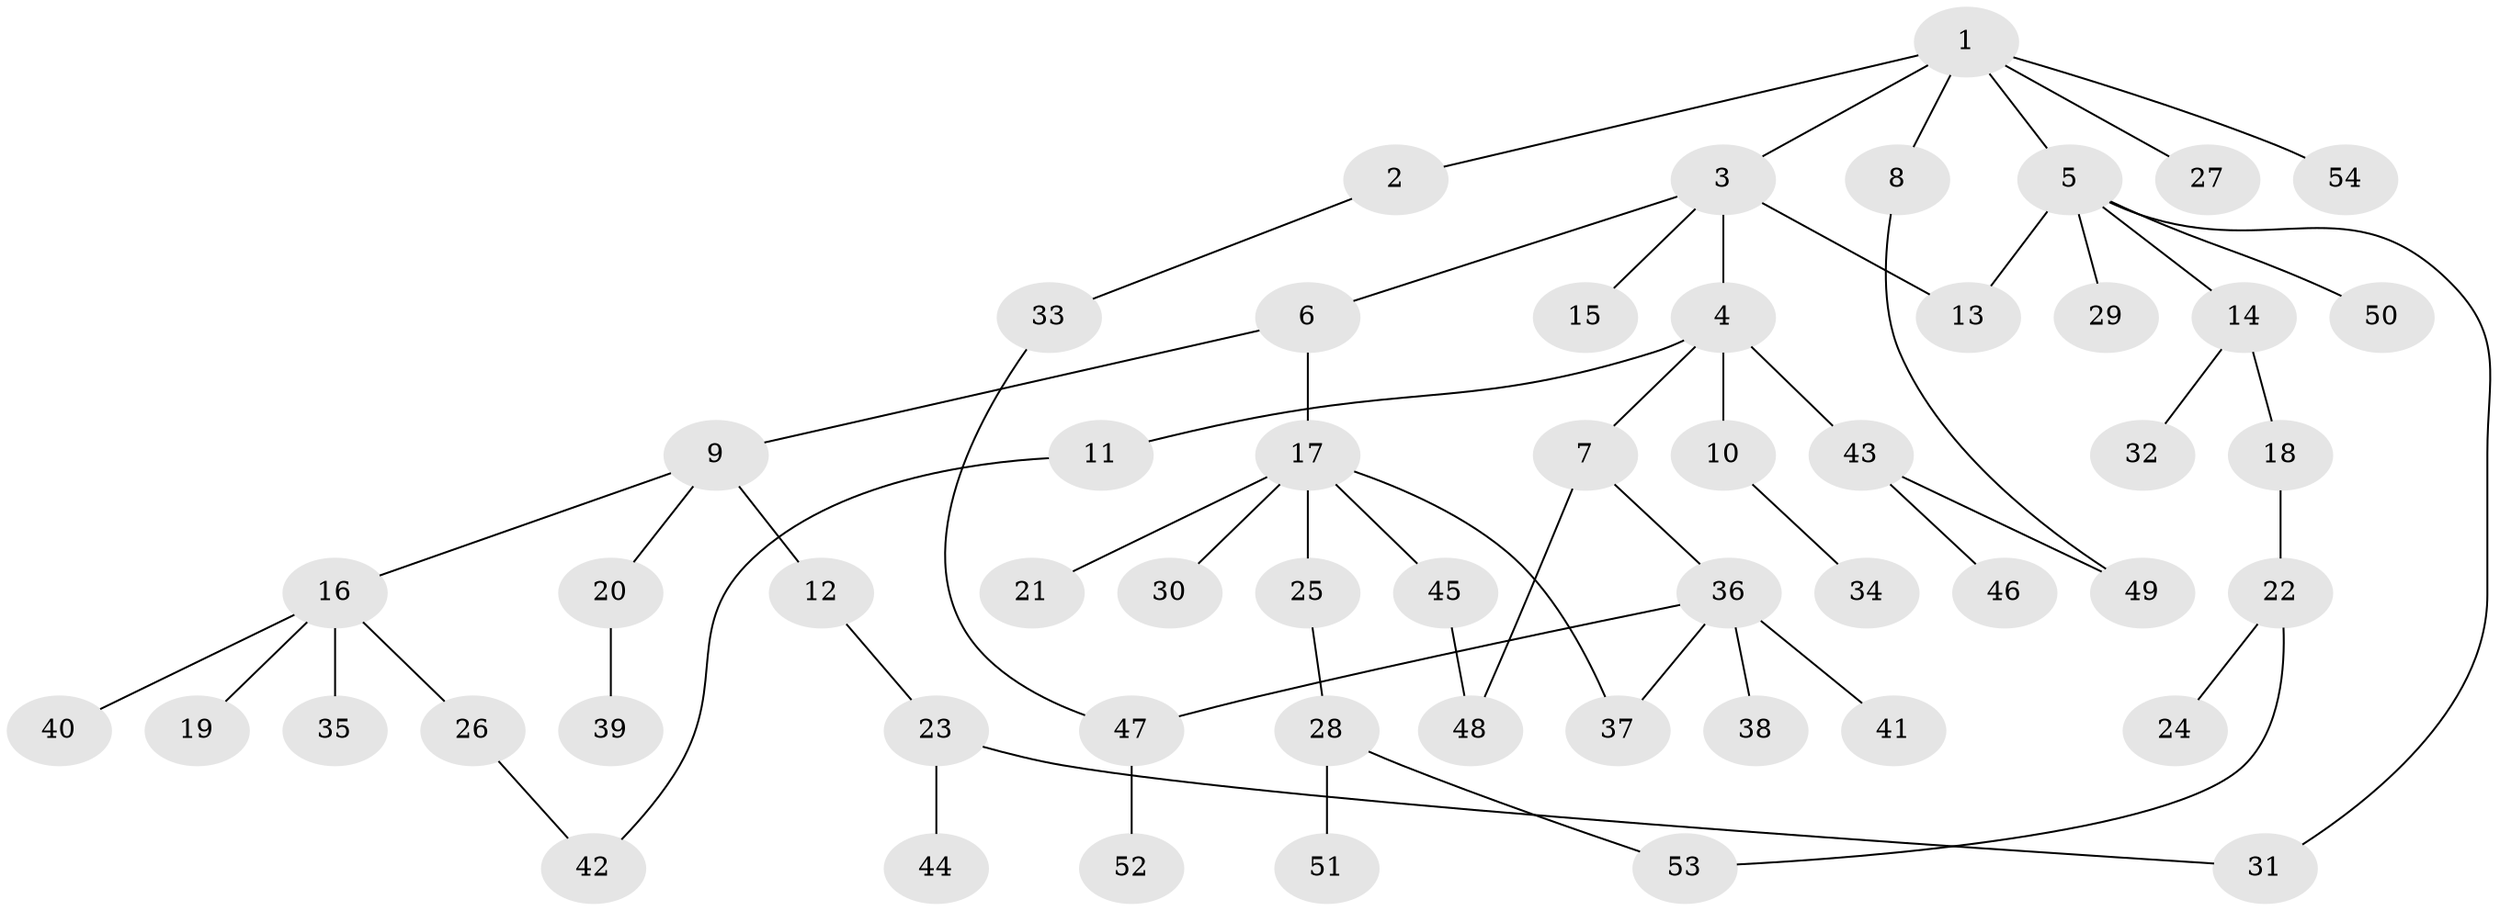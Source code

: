 // coarse degree distribution, {5: 0.07692307692307693, 2: 0.20512820512820512, 7: 0.07692307692307693, 6: 0.02564102564102564, 1: 0.48717948717948717, 3: 0.1282051282051282}
// Generated by graph-tools (version 1.1) at 2025/23/03/03/25 07:23:33]
// undirected, 54 vertices, 61 edges
graph export_dot {
graph [start="1"]
  node [color=gray90,style=filled];
  1;
  2;
  3;
  4;
  5;
  6;
  7;
  8;
  9;
  10;
  11;
  12;
  13;
  14;
  15;
  16;
  17;
  18;
  19;
  20;
  21;
  22;
  23;
  24;
  25;
  26;
  27;
  28;
  29;
  30;
  31;
  32;
  33;
  34;
  35;
  36;
  37;
  38;
  39;
  40;
  41;
  42;
  43;
  44;
  45;
  46;
  47;
  48;
  49;
  50;
  51;
  52;
  53;
  54;
  1 -- 2;
  1 -- 3;
  1 -- 5;
  1 -- 8;
  1 -- 27;
  1 -- 54;
  2 -- 33;
  3 -- 4;
  3 -- 6;
  3 -- 13;
  3 -- 15;
  4 -- 7;
  4 -- 10;
  4 -- 11;
  4 -- 43;
  5 -- 14;
  5 -- 29;
  5 -- 31;
  5 -- 50;
  5 -- 13;
  6 -- 9;
  6 -- 17;
  7 -- 36;
  7 -- 48;
  8 -- 49;
  9 -- 12;
  9 -- 16;
  9 -- 20;
  10 -- 34;
  11 -- 42;
  12 -- 23;
  14 -- 18;
  14 -- 32;
  16 -- 19;
  16 -- 26;
  16 -- 35;
  16 -- 40;
  17 -- 21;
  17 -- 25;
  17 -- 30;
  17 -- 45;
  17 -- 37;
  18 -- 22;
  20 -- 39;
  22 -- 24;
  22 -- 53;
  23 -- 44;
  23 -- 31;
  25 -- 28;
  26 -- 42;
  28 -- 51;
  28 -- 53;
  33 -- 47;
  36 -- 37;
  36 -- 38;
  36 -- 41;
  36 -- 47;
  43 -- 46;
  43 -- 49;
  45 -- 48;
  47 -- 52;
}
